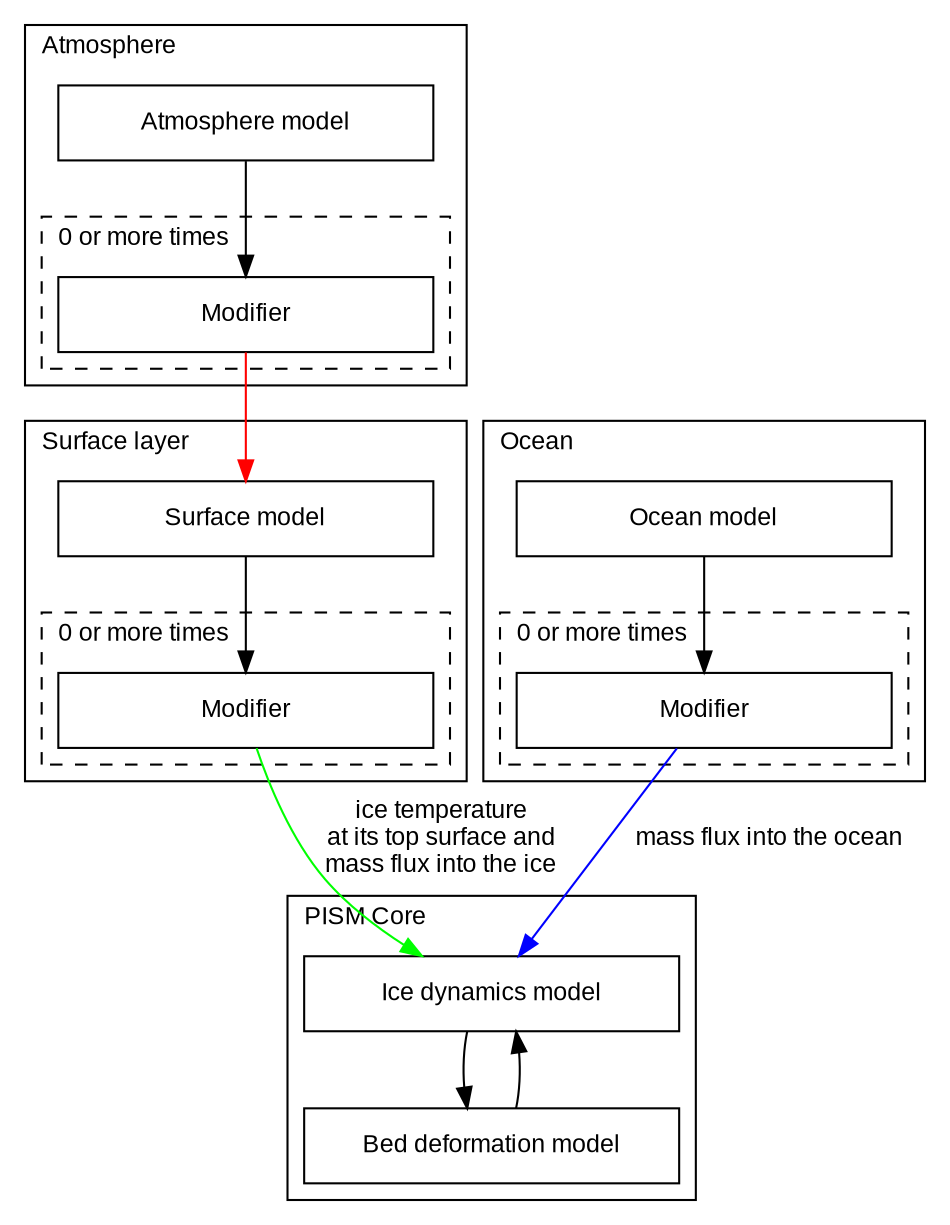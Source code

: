 digraph dataflow {
    graph [fontname=Arial fontsize=12 nodesep=0.5];
    node  [fontname=Arial fontsize=12 shape=box width=2.5];
    edge  [fontname=Arial fontsize=12];
    
    subgraph cluster_atmosphere {
	labeljust=l;
	label="Atmosphere";
	
	atm [label="Atmosphere model"];
	subgraph cluster_mod_a {
	    labeljust=l;
	    label="0 or more times";
	    style=dashed;
	    mod_a_node [label="Modifier"];
	}
	atm -> mod_a_node;
    }
    
    subgraph cluster_surface {
	labeljust=l;
	label="Surface layer";
	surf [label="Surface model"];
	subgraph cluster_mod_s {
	    labeljust=l;
	    label="0 or more times";
	    style=dashed;
	    mod_s_node [label="Modifier"];
	}
	surf->mod_s_node;
    }
    
    subgraph cluster_ocean {
	labeljust=l;
	label="Ocean";
	ocean [label="Ocean model"];
	subgraph cluster_mod_o {
	    labeljust=l;
	    label="0 or more times";
	    style=dashed;
	    mod_o_node [label="Modifier"];
	}
	ocean->mod_o_node;
    }
    
    subgraph cluster_pism {
	labeljust=l;
	label="PISM Core";
	ice [label="Ice dynamics model" rank=min];
 	bed [label="Bed deformation model" rank=max];
	ice -> bed;
	bed -> ice;
	
	mod_a_node -> surf [color="red"];
	mod_s_node -> ice [color="green" label="ice temperature\nat its top surface and\nmass flux into the ice"];
	mod_o_node -> ice [color="blue" label="mass flux into the ocean"];
	
    }
}